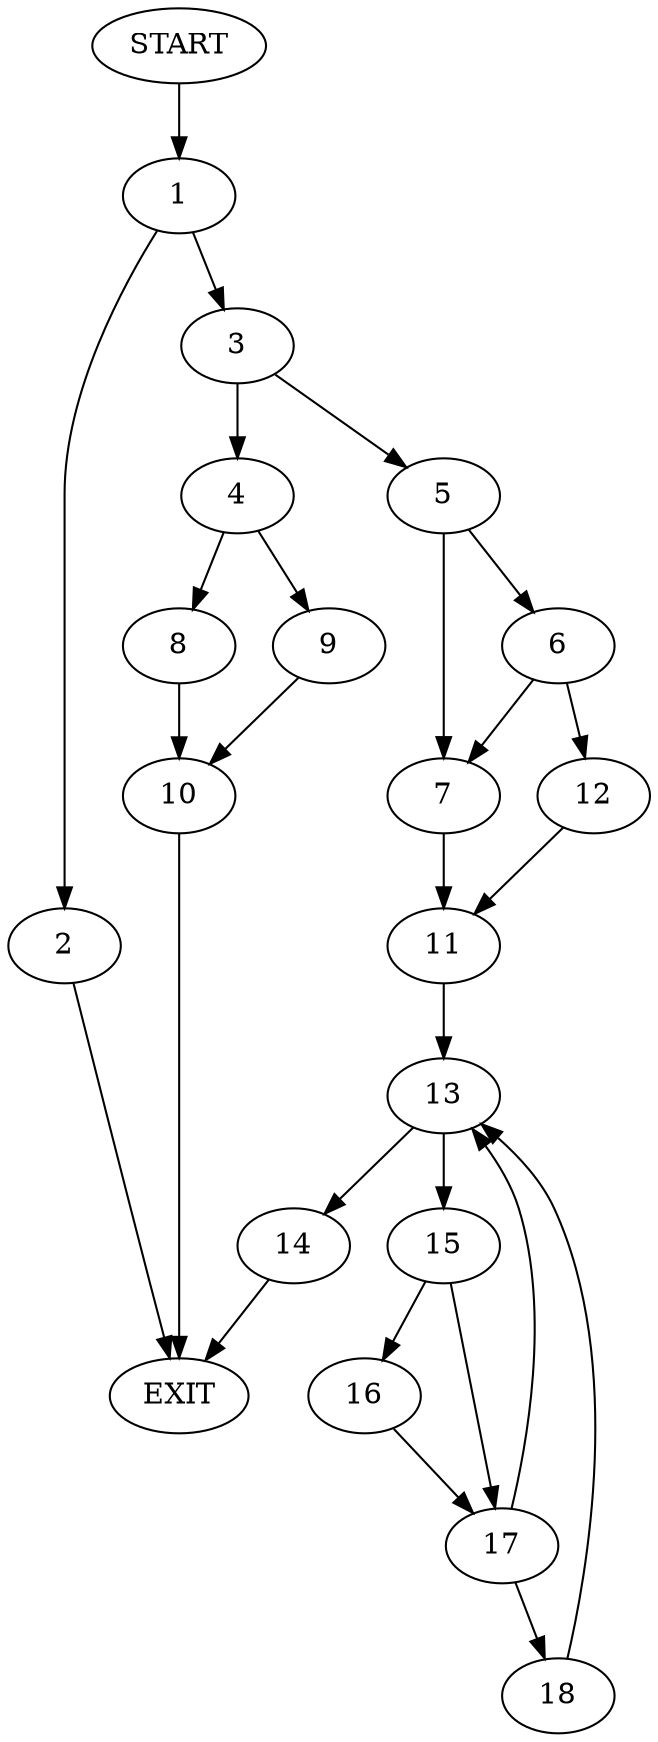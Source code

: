 digraph {
0 [label="START"]
19 [label="EXIT"]
0 -> 1
1 -> 2
1 -> 3
3 -> 4
3 -> 5
2 -> 19
5 -> 6
5 -> 7
4 -> 8
4 -> 9
9 -> 10
8 -> 10
10 -> 19
7 -> 11
6 -> 12
6 -> 7
12 -> 11
11 -> 13
13 -> 14
13 -> 15
14 -> 19
15 -> 16
15 -> 17
17 -> 13
17 -> 18
16 -> 17
18 -> 13
}
